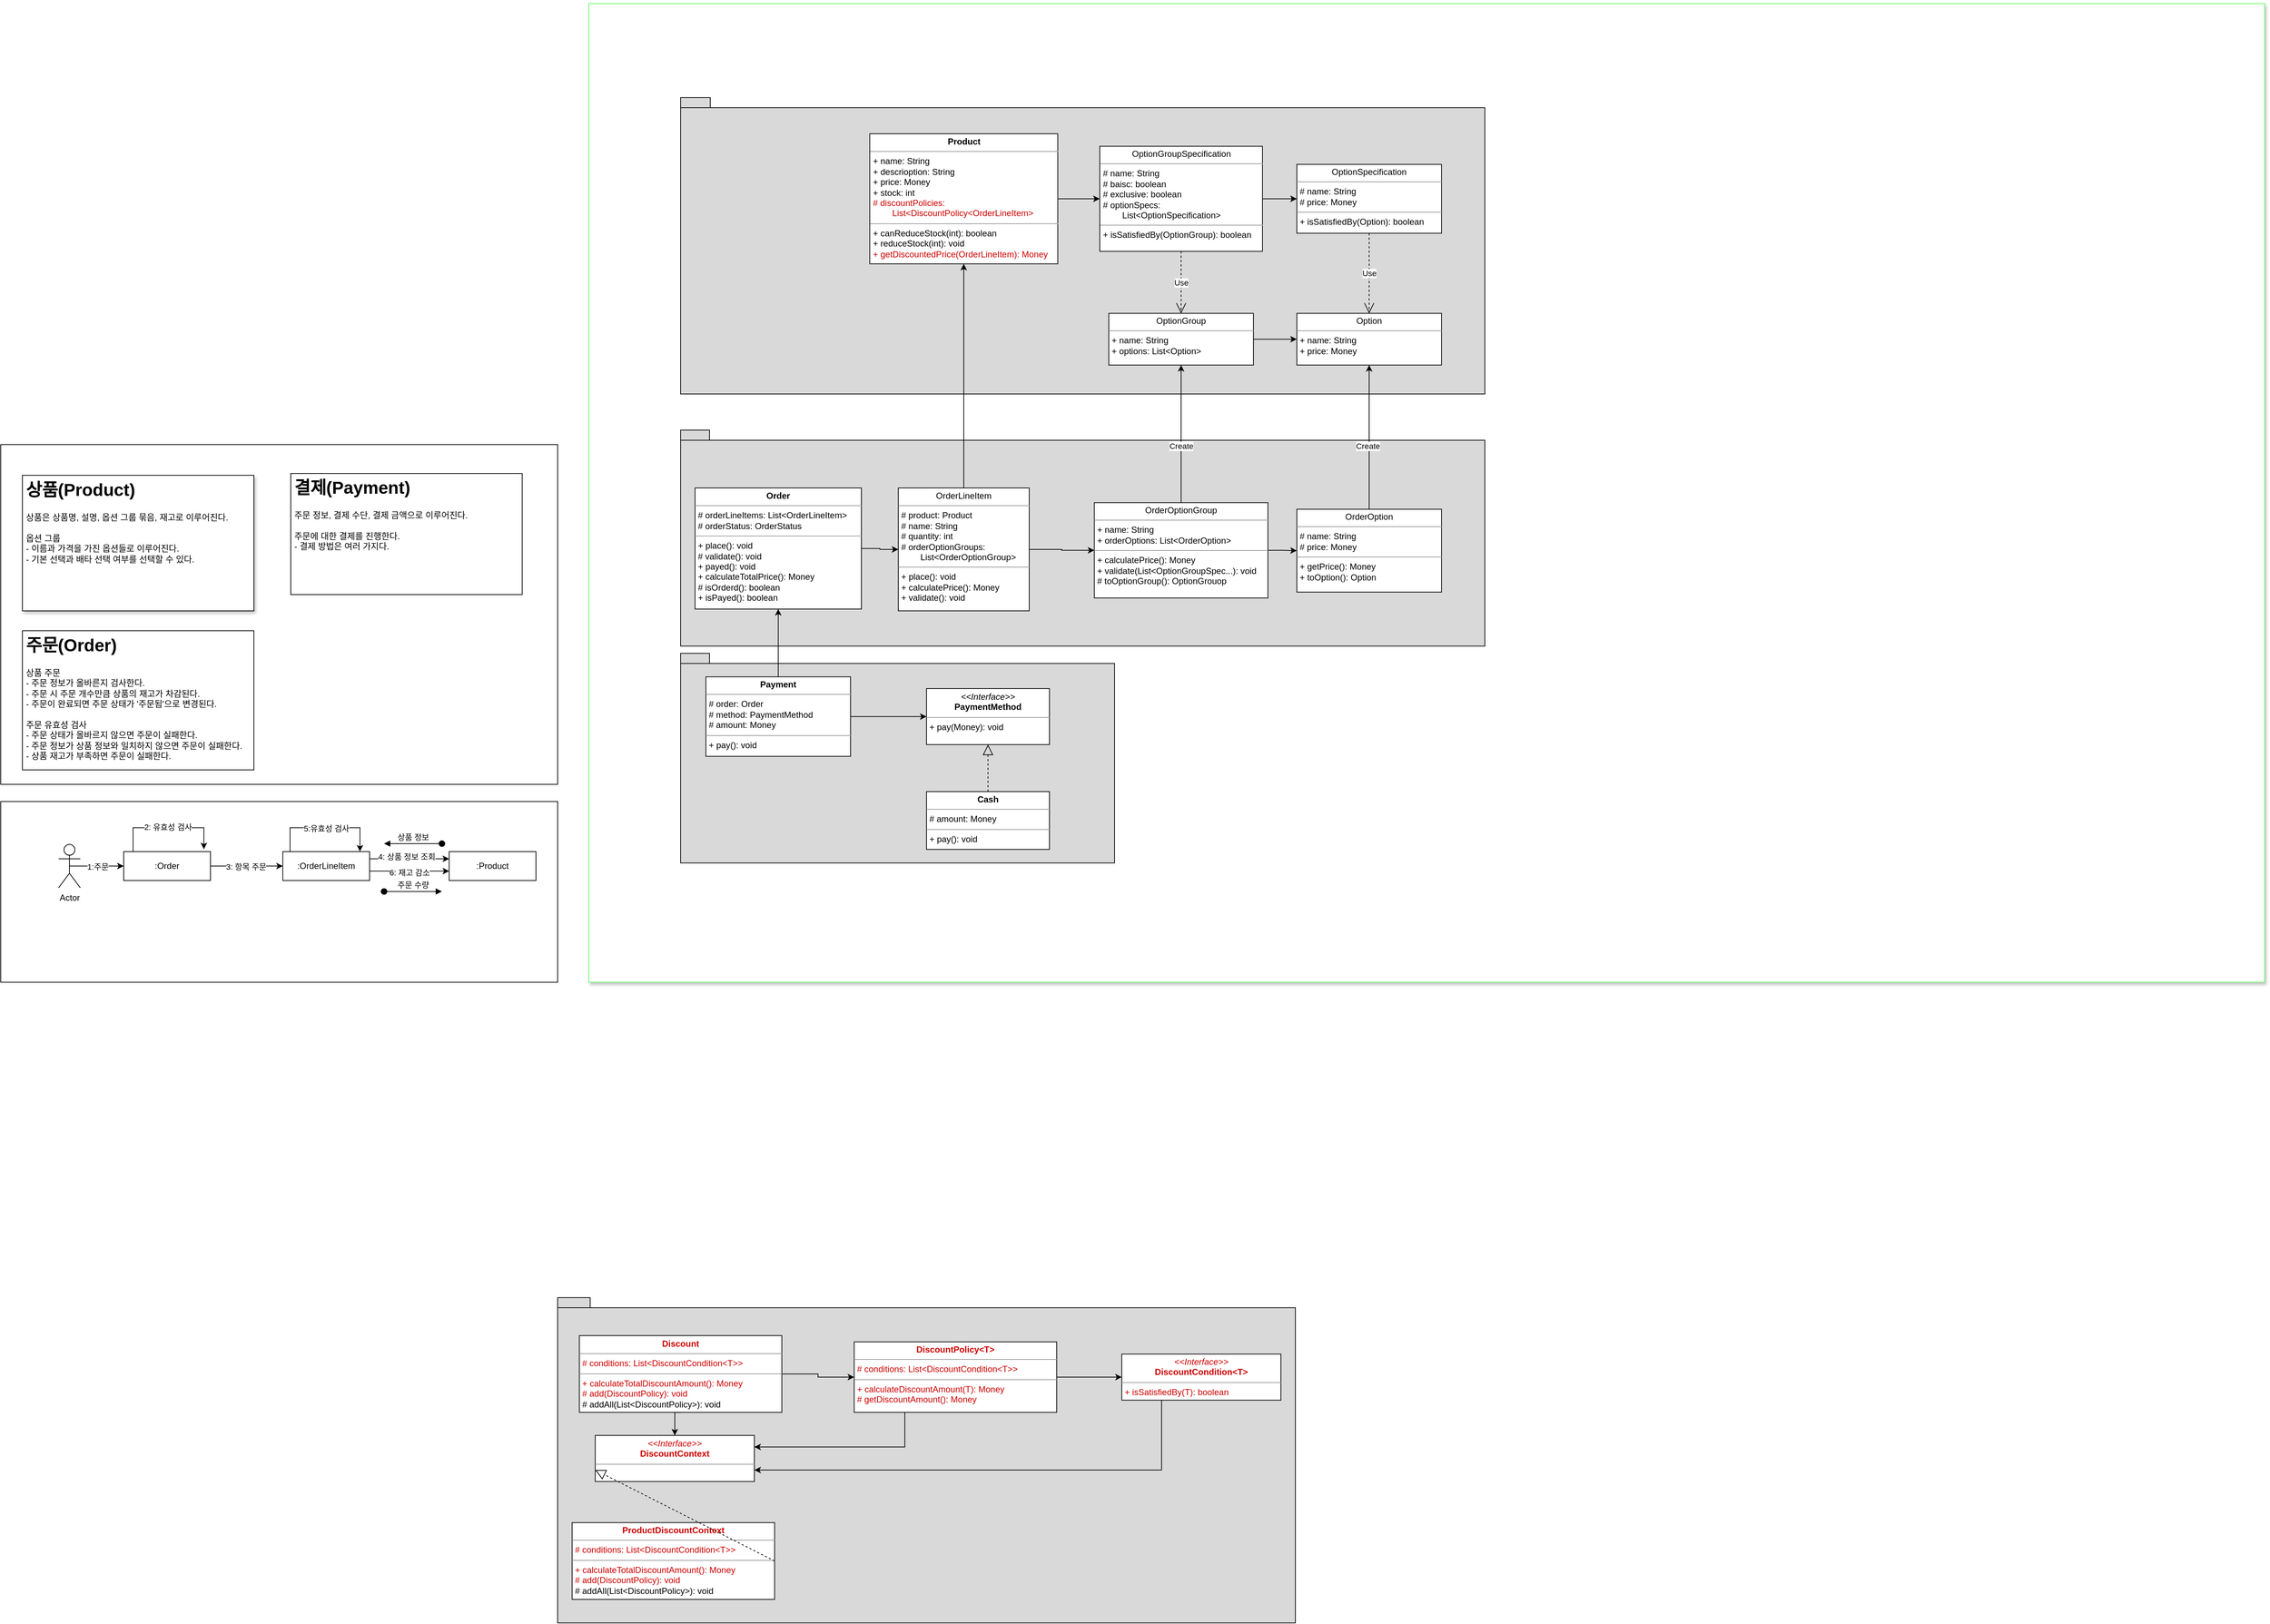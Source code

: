 <mxfile version="22.1.21" type="device">
  <diagram name="페이지-1" id="0NAuxaNLoAuZgDav1SPl">
    <mxGraphModel dx="1077" dy="2318" grid="1" gridSize="10" guides="1" tooltips="1" connect="1" arrows="1" fold="1" page="1" pageScale="1" pageWidth="827" pageHeight="1169" math="0" shadow="0">
      <root>
        <mxCell id="0" />
        <mxCell id="1" parent="0" />
        <mxCell id="GSdNc3NH_IZ9b_cdnVpj-40" value="" style="rounded=0;whiteSpace=wrap;html=1;strokeColor=default;" vertex="1" parent="1">
          <mxGeometry width="770" height="470" as="geometry" />
        </mxCell>
        <mxCell id="_WgmGBYQjVT3pX2aO_Yh-1" value="" style="rounded=0;whiteSpace=wrap;html=1;fillColor=#FFFFFF;strokeColor=default;" parent="1" vertex="1">
          <mxGeometry y="493.75" width="770" height="250" as="geometry" />
        </mxCell>
        <mxCell id="_WgmGBYQjVT3pX2aO_Yh-3" value="&lt;h1&gt;상품(Product)&lt;/h1&gt;&lt;div&gt;상품은 상품명, 설명, 옵션 그룹 묶음, 재고로 이루어진다.&lt;/div&gt;&lt;div&gt;&lt;br&gt;&lt;/div&gt;&lt;div&gt;옵션 그룹&lt;/div&gt;&lt;div&gt;- 이름과 가격을 가진 옵션들로 이루어진다.&lt;/div&gt;&lt;div&gt;- 기본 선택과 배타 선택 여부를 선택할 수 있다.&lt;/div&gt;" style="text;html=1;strokeColor=default;fillColor=#FFFFFF;spacing=5;spacingTop=-20;whiteSpace=wrap;overflow=hidden;rounded=0;shadow=1;" parent="1" vertex="1">
          <mxGeometry x="30" y="42.5" width="320" height="187.5" as="geometry" />
        </mxCell>
        <mxCell id="_WgmGBYQjVT3pX2aO_Yh-4" value="&lt;h1&gt;주문(Order)&lt;/h1&gt;&lt;div&gt;&lt;span style=&quot;background-color: initial;&quot;&gt;상품 주문&lt;/span&gt;&lt;br&gt;&lt;/div&gt;&lt;div&gt;&lt;span style=&quot;background-color: initial;&quot;&gt;- 주문 정보가 올바른지 검사한다.&lt;/span&gt;&lt;/div&gt;&lt;div&gt;- 주문 시 주문 개수만큼 상품의 재고가 차감된다.&lt;/div&gt;&lt;div&gt;- 주문이 완료되면 주문 상태가 &#39;주문됨&#39;으로 변경된다.&lt;/div&gt;&lt;div&gt;&lt;br&gt;&lt;/div&gt;&lt;div&gt;주문 유효성 검사&lt;/div&gt;&lt;div&gt;- 주문 상태가 올바르지 않으면 주문이 실패한다.&lt;/div&gt;&lt;div&gt;- 주문 정보가 상품 정보와 일치하지 않으면 주문이 실패한다.&lt;/div&gt;&lt;div&gt;- 상품 재고가 부족하면 주문이 실패한다.&lt;/div&gt;&lt;div&gt;&lt;br&gt;&lt;/div&gt;" style="text;html=1;strokeColor=default;fillColor=#FFFFFF;spacing=5;spacingTop=-20;whiteSpace=wrap;overflow=hidden;rounded=0;" parent="1" vertex="1">
          <mxGeometry x="30" y="257.5" width="320" height="192.5" as="geometry" />
        </mxCell>
        <mxCell id="GSdNc3NH_IZ9b_cdnVpj-127" style="edgeStyle=orthogonalEdgeStyle;rounded=0;orthogonalLoop=1;jettySize=auto;html=1;exitX=1;exitY=0.5;exitDx=0;exitDy=0;entryX=0;entryY=0.5;entryDx=0;entryDy=0;" edge="1" parent="1" source="_WgmGBYQjVT3pX2aO_Yh-10" target="GSdNc3NH_IZ9b_cdnVpj-125">
          <mxGeometry relative="1" as="geometry" />
        </mxCell>
        <mxCell id="GSdNc3NH_IZ9b_cdnVpj-128" value="3: 항목 주문" style="edgeLabel;html=1;align=center;verticalAlign=middle;resizable=0;points=[];" vertex="1" connectable="0" parent="GSdNc3NH_IZ9b_cdnVpj-127">
          <mxGeometry x="-0.017" y="-1" relative="1" as="geometry">
            <mxPoint as="offset" />
          </mxGeometry>
        </mxCell>
        <mxCell id="_WgmGBYQjVT3pX2aO_Yh-10" value=":Order" style="whiteSpace=wrap;html=1;strokeColor=default;" parent="1" vertex="1">
          <mxGeometry x="170" y="563.04" width="120" height="40" as="geometry" />
        </mxCell>
        <mxCell id="_WgmGBYQjVT3pX2aO_Yh-16" value=":Product" style="whiteSpace=wrap;html=1;strokeColor=default;" parent="1" vertex="1">
          <mxGeometry x="620" y="563.04" width="120" height="40" as="geometry" />
        </mxCell>
        <mxCell id="GSdNc3NH_IZ9b_cdnVpj-2" value="&lt;h1&gt;결제(Payment)&lt;/h1&gt;&lt;div&gt;주문 정보, 결제 수단, 결제 금액으로 이루어진다.&lt;/div&gt;&lt;div&gt;&lt;br&gt;&lt;/div&gt;&lt;div&gt;주문에 대한 결제를 진행한다.&lt;/div&gt;&lt;div&gt;- 결제 방법은 여러 가지다.&lt;/div&gt;&lt;div&gt;&lt;br&gt;&lt;/div&gt;" style="text;html=1;strokeColor=default;fillColor=#FFFFFF;spacing=5;spacingTop=-20;whiteSpace=wrap;overflow=hidden;rounded=0;" vertex="1" parent="1">
          <mxGeometry x="401" y="40" width="320" height="167.5" as="geometry" />
        </mxCell>
        <mxCell id="GSdNc3NH_IZ9b_cdnVpj-6" value="" style="rounded=0;whiteSpace=wrap;html=1;fillColor=#FFFFFF;shadow=1;strokeColor=#66FF66;movable=0;resizable=0;rotatable=0;deletable=0;editable=0;locked=1;connectable=0;" vertex="1" parent="1">
          <mxGeometry x="813" y="-610" width="2317" height="1353.75" as="geometry" />
        </mxCell>
        <mxCell id="GSdNc3NH_IZ9b_cdnVpj-7" value="" style="shape=folder;fontStyle=1;spacingTop=10;tabWidth=40;tabHeight=14;tabPosition=left;html=1;whiteSpace=wrap;fillColor=#D9D9D9;strokeColor=default;" vertex="1" parent="1">
          <mxGeometry x="940" y="-480" width="1112" height="410" as="geometry" />
        </mxCell>
        <mxCell id="GSdNc3NH_IZ9b_cdnVpj-8" value="" style="shape=folder;fontStyle=1;spacingTop=10;tabWidth=40;tabHeight=14;tabPosition=left;html=1;whiteSpace=wrap;fillColor=#D9D9D9;strokeColor=default;" vertex="1" parent="1">
          <mxGeometry x="940" y="-20" width="1112" height="298.75" as="geometry" />
        </mxCell>
        <mxCell id="GSdNc3NH_IZ9b_cdnVpj-93" style="edgeStyle=orthogonalEdgeStyle;rounded=0;orthogonalLoop=1;jettySize=auto;html=1;exitX=1;exitY=0.5;exitDx=0;exitDy=0;entryX=0;entryY=0.5;entryDx=0;entryDy=0;" edge="1" parent="1" source="GSdNc3NH_IZ9b_cdnVpj-9" target="GSdNc3NH_IZ9b_cdnVpj-111">
          <mxGeometry relative="1" as="geometry">
            <mxPoint x="1532" y="-340" as="targetPoint" />
          </mxGeometry>
        </mxCell>
        <mxCell id="GSdNc3NH_IZ9b_cdnVpj-9" value="&lt;p style=&quot;margin:0px;margin-top:4px;text-align:center;&quot;&gt;&lt;b&gt;Product&lt;/b&gt;&lt;/p&gt;&lt;hr size=&quot;1&quot;&gt;&lt;p style=&quot;margin:0px;margin-left:4px;&quot;&gt;+ name: String&lt;/p&gt;&lt;p style=&quot;margin:0px;margin-left:4px;&quot;&gt;+ descrioption: String&lt;/p&gt;&lt;p style=&quot;margin:0px;margin-left:4px;&quot;&gt;+ price: Money&lt;/p&gt;&lt;p style=&quot;margin:0px;margin-left:4px;&quot;&gt;+ stock: int&amp;nbsp;&lt;/p&gt;&lt;p style=&quot;margin:0px;margin-left:4px;&quot;&gt;&lt;font color=&quot;#cc0000&quot;&gt;# discountPolicies: &lt;span style=&quot;white-space: pre;&quot;&gt;&#x9;&lt;/span&gt;List&amp;lt;DiscountPolicy&amp;lt;OrderLineItem&amp;gt;&lt;/font&gt;&lt;/p&gt;&lt;hr size=&quot;1&quot;&gt;&lt;p style=&quot;margin:0px;margin-left:4px;&quot;&gt;+ canReduceStock(int): boolean&lt;/p&gt;&lt;p style=&quot;margin:0px;margin-left:4px;&quot;&gt;+ reduceStock(int): void&lt;br&gt;&lt;/p&gt;&lt;p style=&quot;margin:0px;margin-left:4px;&quot;&gt;&lt;font color=&quot;#cc0000&quot;&gt;+ getDiscountedPrice(OrderLineItem): Money&lt;/font&gt;&lt;/p&gt;" style="verticalAlign=top;align=left;overflow=fill;fontSize=12;fontFamily=Helvetica;html=1;whiteSpace=wrap;strokeColor=default;" vertex="1" parent="1">
          <mxGeometry x="1201.5" y="-430" width="260" height="180" as="geometry" />
        </mxCell>
        <mxCell id="GSdNc3NH_IZ9b_cdnVpj-14" value="" style="shape=folder;fontStyle=1;spacingTop=10;tabWidth=40;tabHeight=14;tabPosition=left;html=1;whiteSpace=wrap;fillColor=#D9D9D9;strokeColor=default;" vertex="1" parent="1">
          <mxGeometry x="940" y="288.75" width="600" height="290" as="geometry" />
        </mxCell>
        <mxCell id="GSdNc3NH_IZ9b_cdnVpj-10" value="&lt;p style=&quot;margin:0px;margin-top:4px;text-align:center;&quot;&gt;&lt;b&gt;Order&lt;/b&gt;&lt;/p&gt;&lt;hr size=&quot;1&quot;&gt;&lt;p style=&quot;margin:0px;margin-left:4px;&quot;&gt;# orderLineItems: List&amp;lt;OrderLineItem&amp;gt;&lt;/p&gt;&lt;p style=&quot;margin:0px;margin-left:4px;&quot;&gt;# orderStatus: OrderStatus&lt;/p&gt;&lt;hr size=&quot;1&quot;&gt;&lt;p style=&quot;margin:0px;margin-left:4px;&quot;&gt;+ place(): void&lt;br&gt;&lt;/p&gt;&lt;p style=&quot;margin:0px;margin-left:4px;&quot;&gt;# validate(): void&lt;br&gt;&lt;/p&gt;&lt;p style=&quot;margin:0px;margin-left:4px;&quot;&gt;+ payed(): void&lt;/p&gt;&lt;p style=&quot;margin:0px;margin-left:4px;&quot;&gt;+ calculateTotalPrice(): Money&lt;/p&gt;&lt;p style=&quot;margin:0px;margin-left:4px;&quot;&gt;# isOrderd(): boolean&lt;/p&gt;&lt;p style=&quot;margin:0px;margin-left:4px;&quot;&gt;+ isPayed(): boolean&lt;/p&gt;&lt;p style=&quot;margin:0px;margin-left:4px;&quot;&gt;&lt;br&gt;&lt;/p&gt;" style="verticalAlign=top;align=left;overflow=fill;fontSize=12;fontFamily=Helvetica;html=1;whiteSpace=wrap;strokeColor=default;" vertex="1" parent="1">
          <mxGeometry x="960" y="60" width="230" height="167.49" as="geometry" />
        </mxCell>
        <mxCell id="GSdNc3NH_IZ9b_cdnVpj-89" style="edgeStyle=orthogonalEdgeStyle;rounded=0;orthogonalLoop=1;jettySize=auto;html=1;exitX=1;exitY=0.5;exitDx=0;exitDy=0;entryX=0;entryY=0.5;entryDx=0;entryDy=0;" edge="1" parent="1" source="GSdNc3NH_IZ9b_cdnVpj-12" target="GSdNc3NH_IZ9b_cdnVpj-88">
          <mxGeometry relative="1" as="geometry" />
        </mxCell>
        <mxCell id="GSdNc3NH_IZ9b_cdnVpj-97" style="edgeStyle=orthogonalEdgeStyle;rounded=0;orthogonalLoop=1;jettySize=auto;html=1;exitX=0.5;exitY=0;exitDx=0;exitDy=0;entryX=0.5;entryY=1;entryDx=0;entryDy=0;" edge="1" parent="1" source="GSdNc3NH_IZ9b_cdnVpj-12" target="GSdNc3NH_IZ9b_cdnVpj-9">
          <mxGeometry relative="1" as="geometry">
            <mxPoint x="1331.5" y="-96.89" as="targetPoint" />
          </mxGeometry>
        </mxCell>
        <mxCell id="GSdNc3NH_IZ9b_cdnVpj-12" value="&lt;p style=&quot;margin:0px;margin-top:4px;text-align:center;&quot;&gt;&lt;span&gt;OrderLineItem&lt;/span&gt;&lt;/p&gt;&lt;hr size=&quot;1&quot;&gt;&lt;p style=&quot;margin:0px;margin-left:4px;&quot;&gt;# product: Product&lt;/p&gt;&lt;p style=&quot;margin:0px;margin-left:4px;&quot;&gt;# name: String&lt;/p&gt;&lt;p style=&quot;margin:0px;margin-left:4px;&quot;&gt;# quantity: int&lt;/p&gt;&lt;p style=&quot;margin:0px;margin-left:4px;&quot;&gt;# orderOptionGroups: &lt;span style=&quot;white-space: pre;&quot;&gt;&#x9;&lt;/span&gt;List&amp;lt;OrderOptionGroup&amp;gt;&lt;/p&gt;&lt;hr size=&quot;1&quot;&gt;&lt;p style=&quot;margin:0px;margin-left:4px;&quot;&gt;+ place(): void&lt;/p&gt;&lt;p style=&quot;margin:0px;margin-left:4px;&quot;&gt;+ calculatePrice(): Money&lt;/p&gt;&lt;p style=&quot;margin:0px;margin-left:4px;&quot;&gt;+ validate(): void&lt;/p&gt;" style="verticalAlign=top;align=left;overflow=fill;fontSize=12;fontFamily=Helvetica;html=1;whiteSpace=wrap;fontStyle=0;strokeColor=default;" vertex="1" parent="1">
          <mxGeometry x="1241" y="60" width="181" height="170" as="geometry" />
        </mxCell>
        <mxCell id="GSdNc3NH_IZ9b_cdnVpj-13" style="edgeStyle=orthogonalEdgeStyle;rounded=0;orthogonalLoop=1;jettySize=auto;html=1;exitX=1;exitY=0.5;exitDx=0;exitDy=0;entryX=0;entryY=0.5;entryDx=0;entryDy=0;strokeColor=default;" edge="1" source="GSdNc3NH_IZ9b_cdnVpj-10" target="GSdNc3NH_IZ9b_cdnVpj-12" parent="1">
          <mxGeometry relative="1" as="geometry" />
        </mxCell>
        <mxCell id="GSdNc3NH_IZ9b_cdnVpj-23" style="edgeStyle=orthogonalEdgeStyle;rounded=0;orthogonalLoop=1;jettySize=auto;html=1;exitX=1;exitY=0.5;exitDx=0;exitDy=0;entryX=0;entryY=0.5;entryDx=0;entryDy=0;strokeColor=default;" edge="1" parent="1" source="GSdNc3NH_IZ9b_cdnVpj-15" target="GSdNc3NH_IZ9b_cdnVpj-22">
          <mxGeometry relative="1" as="geometry" />
        </mxCell>
        <mxCell id="GSdNc3NH_IZ9b_cdnVpj-24" style="edgeStyle=orthogonalEdgeStyle;rounded=0;orthogonalLoop=1;jettySize=auto;html=1;exitX=0.5;exitY=0;exitDx=0;exitDy=0;entryX=0.5;entryY=1;entryDx=0;entryDy=0;strokeColor=default;" edge="1" parent="1" source="GSdNc3NH_IZ9b_cdnVpj-15" target="GSdNc3NH_IZ9b_cdnVpj-10">
          <mxGeometry relative="1" as="geometry" />
        </mxCell>
        <mxCell id="GSdNc3NH_IZ9b_cdnVpj-15" value="&lt;p style=&quot;margin:0px;margin-top:4px;text-align:center;&quot;&gt;&lt;span&gt;&lt;b&gt;Payment&lt;/b&gt;&lt;/span&gt;&lt;/p&gt;&lt;hr size=&quot;1&quot;&gt;&lt;p style=&quot;margin:0px;margin-left:4px;&quot;&gt;# order: Order&lt;/p&gt;&lt;p style=&quot;margin:0px;margin-left:4px;&quot;&gt;# method: PaymentMethod&lt;/p&gt;&lt;p style=&quot;margin:0px;margin-left:4px;&quot;&gt;# amount: Money&lt;/p&gt;&lt;hr size=&quot;1&quot;&gt;&lt;p style=&quot;margin:0px;margin-left:4px;&quot;&gt;+ pay(): void&lt;br&gt;&lt;/p&gt;" style="verticalAlign=top;align=left;overflow=fill;fontSize=12;fontFamily=Helvetica;html=1;whiteSpace=wrap;fontStyle=0;strokeColor=default;" vertex="1" parent="1">
          <mxGeometry x="975" y="321.25" width="200" height="110" as="geometry" />
        </mxCell>
        <mxCell id="GSdNc3NH_IZ9b_cdnVpj-22" value="&lt;p style=&quot;margin:0px;margin-top:4px;text-align:center;&quot;&gt;&lt;i style=&quot;&quot;&gt;&amp;lt;&amp;lt;Interface&amp;gt;&amp;gt;&lt;/i&gt;&lt;br&gt;&lt;b style=&quot;&quot;&gt;PaymentMethod&lt;/b&gt;&lt;/p&gt;&lt;hr size=&quot;1&quot;&gt;&lt;p style=&quot;margin:0px;margin-left:4px;&quot;&gt;+ pay(Money): void&lt;br&gt;&lt;/p&gt;" style="verticalAlign=top;align=left;overflow=fill;fontSize=12;fontFamily=Helvetica;html=1;whiteSpace=wrap;strokeColor=default;" vertex="1" parent="1">
          <mxGeometry x="1280" y="337.5" width="170" height="77.5" as="geometry" />
        </mxCell>
        <mxCell id="GSdNc3NH_IZ9b_cdnVpj-29" value="&lt;p style=&quot;margin:0px;margin-top:4px;text-align:center;&quot;&gt;&lt;span&gt;&lt;b&gt;Cash&lt;/b&gt;&lt;/span&gt;&lt;/p&gt;&lt;hr size=&quot;1&quot;&gt;&lt;p style=&quot;margin:0px;margin-left:4px;&quot;&gt;&lt;span style=&quot;background-color: initial;&quot;&gt;# amount: Money&lt;/span&gt;&lt;br&gt;&lt;/p&gt;&lt;hr size=&quot;1&quot;&gt;&lt;p style=&quot;margin:0px;margin-left:4px;&quot;&gt;+ pay(): void&lt;br&gt;&lt;/p&gt;" style="verticalAlign=top;align=left;overflow=fill;fontSize=12;fontFamily=Helvetica;html=1;whiteSpace=wrap;fontStyle=0;strokeColor=default;" vertex="1" parent="1">
          <mxGeometry x="1280" y="480" width="170" height="80" as="geometry" />
        </mxCell>
        <mxCell id="GSdNc3NH_IZ9b_cdnVpj-30" value="" style="endArrow=block;dashed=1;endFill=0;endSize=12;html=1;rounded=0;entryX=0.5;entryY=1;entryDx=0;entryDy=0;exitX=0.5;exitY=0;exitDx=0;exitDy=0;strokeColor=default;" edge="1" parent="1" source="GSdNc3NH_IZ9b_cdnVpj-29" target="GSdNc3NH_IZ9b_cdnVpj-22">
          <mxGeometry width="160" relative="1" as="geometry">
            <mxPoint x="1198" y="553.04" as="sourcePoint" />
            <mxPoint x="1358" y="553.04" as="targetPoint" />
          </mxGeometry>
        </mxCell>
        <mxCell id="GSdNc3NH_IZ9b_cdnVpj-39" value="주문 수량" style="html=1;verticalAlign=bottom;startArrow=oval;startFill=1;endArrow=block;startSize=8;curved=0;rounded=0;strokeColor=default;" edge="1" parent="1">
          <mxGeometry width="60" relative="1" as="geometry">
            <mxPoint x="530" y="618.22" as="sourcePoint" />
            <mxPoint x="610" y="618.22" as="targetPoint" />
          </mxGeometry>
        </mxCell>
        <mxCell id="GSdNc3NH_IZ9b_cdnVpj-43" value="" style="shape=folder;fontStyle=1;spacingTop=10;tabWidth=40;tabHeight=14;tabPosition=left;html=1;whiteSpace=wrap;fillColor=#D9D9D9;strokeColor=default;" vertex="1" parent="1">
          <mxGeometry x="770" y="1180" width="1020" height="450" as="geometry" />
        </mxCell>
        <mxCell id="GSdNc3NH_IZ9b_cdnVpj-47" style="edgeStyle=orthogonalEdgeStyle;rounded=0;orthogonalLoop=1;jettySize=auto;html=1;exitX=1;exitY=0.5;exitDx=0;exitDy=0;" edge="1" parent="1" source="GSdNc3NH_IZ9b_cdnVpj-45" target="GSdNc3NH_IZ9b_cdnVpj-46">
          <mxGeometry relative="1" as="geometry" />
        </mxCell>
        <mxCell id="GSdNc3NH_IZ9b_cdnVpj-78" style="edgeStyle=orthogonalEdgeStyle;rounded=0;orthogonalLoop=1;jettySize=auto;html=1;exitX=0.25;exitY=1;exitDx=0;exitDy=0;entryX=1;entryY=0.25;entryDx=0;entryDy=0;" edge="1" parent="1" source="GSdNc3NH_IZ9b_cdnVpj-45" target="GSdNc3NH_IZ9b_cdnVpj-70">
          <mxGeometry relative="1" as="geometry" />
        </mxCell>
        <mxCell id="GSdNc3NH_IZ9b_cdnVpj-45" value="&lt;p style=&quot;margin:0px;margin-top:4px;text-align:center;&quot;&gt;&lt;b&gt;&lt;font color=&quot;#cc0000&quot;&gt;DiscountPolicy&amp;lt;T&amp;gt;&lt;/font&gt;&lt;/b&gt;&lt;/p&gt;&lt;hr size=&quot;1&quot;&gt;&lt;p style=&quot;margin:0px;margin-left:4px;&quot;&gt;&lt;font color=&quot;#cc0000&quot;&gt;&lt;span style=&quot;background-color: initial;&quot;&gt;# conditions:&amp;nbsp;&lt;/span&gt;&lt;span style=&quot;background-color: initial;&quot;&gt;List&amp;lt;DiscountCondition&amp;lt;T&amp;gt;&amp;gt;&lt;/span&gt;&lt;/font&gt;&lt;/p&gt;&lt;hr size=&quot;1&quot;&gt;&lt;p style=&quot;margin:0px;margin-left:4px;&quot;&gt;&lt;font color=&quot;#cc0000&quot;&gt;+&amp;nbsp;calculateDiscountAmount&lt;span style=&quot;background-color: initial;&quot;&gt;(T): Money&lt;/span&gt;&lt;/font&gt;&lt;/p&gt;&lt;p style=&quot;margin:0px;margin-left:4px;&quot;&gt;&lt;span style=&quot;background-color: initial;&quot;&gt;&lt;font color=&quot;#cc0000&quot;&gt;# getDiscountAmount(): Money&lt;/font&gt;&lt;/span&gt;&lt;/p&gt;" style="verticalAlign=top;align=left;overflow=fill;fontSize=12;fontFamily=Helvetica;html=1;whiteSpace=wrap;fontStyle=0;strokeColor=default;" vertex="1" parent="1">
          <mxGeometry x="1180" y="1241.24" width="280" height="97.5" as="geometry" />
        </mxCell>
        <mxCell id="GSdNc3NH_IZ9b_cdnVpj-79" style="edgeStyle=orthogonalEdgeStyle;rounded=0;orthogonalLoop=1;jettySize=auto;html=1;exitX=0.25;exitY=1;exitDx=0;exitDy=0;entryX=1;entryY=0.75;entryDx=0;entryDy=0;" edge="1" parent="1" source="GSdNc3NH_IZ9b_cdnVpj-46" target="GSdNc3NH_IZ9b_cdnVpj-70">
          <mxGeometry relative="1" as="geometry" />
        </mxCell>
        <mxCell id="GSdNc3NH_IZ9b_cdnVpj-46" value="&lt;p style=&quot;margin:0px;margin-top:4px;text-align:center;&quot;&gt;&lt;font color=&quot;#cc0000&quot;&gt;&lt;i style=&quot;&quot;&gt;&amp;lt;&amp;lt;Interface&amp;gt;&amp;gt;&lt;/i&gt;&lt;br&gt;&lt;b style=&quot;&quot;&gt;DiscountCondition&amp;lt;T&amp;gt;&lt;/b&gt;&lt;/font&gt;&lt;/p&gt;&lt;hr size=&quot;1&quot;&gt;&lt;p style=&quot;margin:0px;margin-left:4px;&quot;&gt;&lt;font color=&quot;#cc0000&quot;&gt;+ isSatisfiedBy(T): boolean&lt;/font&gt;&lt;br&gt;&lt;/p&gt;" style="verticalAlign=top;align=left;overflow=fill;fontSize=12;fontFamily=Helvetica;html=1;whiteSpace=wrap;strokeColor=default;" vertex="1" parent="1">
          <mxGeometry x="1550" y="1258.11" width="220" height="63.75" as="geometry" />
        </mxCell>
        <mxCell id="GSdNc3NH_IZ9b_cdnVpj-66" style="edgeStyle=orthogonalEdgeStyle;rounded=0;orthogonalLoop=1;jettySize=auto;html=1;exitX=1;exitY=0.5;exitDx=0;exitDy=0;entryX=0;entryY=0.5;entryDx=0;entryDy=0;" edge="1" parent="1" source="GSdNc3NH_IZ9b_cdnVpj-60" target="GSdNc3NH_IZ9b_cdnVpj-45">
          <mxGeometry relative="1" as="geometry" />
        </mxCell>
        <mxCell id="GSdNc3NH_IZ9b_cdnVpj-80" style="edgeStyle=orthogonalEdgeStyle;rounded=0;orthogonalLoop=1;jettySize=auto;html=1;exitX=0.5;exitY=1;exitDx=0;exitDy=0;entryX=0.5;entryY=0;entryDx=0;entryDy=0;" edge="1" parent="1" source="GSdNc3NH_IZ9b_cdnVpj-60" target="GSdNc3NH_IZ9b_cdnVpj-70">
          <mxGeometry relative="1" as="geometry" />
        </mxCell>
        <mxCell id="GSdNc3NH_IZ9b_cdnVpj-60" value="&lt;p style=&quot;margin:0px;margin-top:4px;text-align:center;&quot;&gt;&lt;b&gt;&lt;font color=&quot;#cc0000&quot;&gt;Discount&lt;/font&gt;&lt;/b&gt;&lt;/p&gt;&lt;hr size=&quot;1&quot;&gt;&lt;p style=&quot;margin:0px;margin-left:4px;&quot;&gt;&lt;font color=&quot;#cc0000&quot;&gt;&lt;span style=&quot;background-color: initial;&quot;&gt;# conditions:&amp;nbsp;&lt;/span&gt;&lt;span style=&quot;background-color: initial;&quot;&gt;List&amp;lt;DiscountCondition&amp;lt;T&amp;gt;&amp;gt;&lt;/span&gt;&lt;/font&gt;&lt;/p&gt;&lt;hr size=&quot;1&quot;&gt;&lt;p style=&quot;margin:0px;margin-left:4px;&quot;&gt;&lt;font color=&quot;#cc0000&quot;&gt;+&amp;nbsp;calculateTotalDiscountAmount&lt;span style=&quot;background-color: initial;&quot;&gt;(): Money&lt;/span&gt;&lt;/font&gt;&lt;/p&gt;&lt;p style=&quot;margin:0px;margin-left:4px;&quot;&gt;&lt;span style=&quot;background-color: initial;&quot;&gt;&lt;font color=&quot;#cc0000&quot;&gt;# add(DiscountPolicy): void&lt;/font&gt;&lt;/span&gt;&lt;/p&gt;&lt;p style=&quot;margin:0px;margin-left:4px;&quot;&gt;# addAll(List&amp;lt;DiscountPolicy&amp;gt;): void&lt;span style=&quot;background-color: initial;&quot;&gt;&lt;font color=&quot;#cc0000&quot;&gt;&lt;br&gt;&lt;/font&gt;&lt;/span&gt;&lt;/p&gt;" style="verticalAlign=top;align=left;overflow=fill;fontSize=12;fontFamily=Helvetica;html=1;whiteSpace=wrap;fontStyle=0;strokeColor=default;" vertex="1" parent="1">
          <mxGeometry x="800" y="1232.5" width="280" height="106.24" as="geometry" />
        </mxCell>
        <mxCell id="GSdNc3NH_IZ9b_cdnVpj-70" value="&lt;p style=&quot;margin:0px;margin-top:4px;text-align:center;&quot;&gt;&lt;font color=&quot;#cc0000&quot;&gt;&lt;i style=&quot;&quot;&gt;&amp;lt;&amp;lt;Interface&amp;gt;&amp;gt;&lt;/i&gt;&lt;br&gt;&lt;b style=&quot;&quot;&gt;DiscountContext&lt;/b&gt;&lt;/font&gt;&lt;/p&gt;&lt;hr size=&quot;1&quot;&gt;&lt;p style=&quot;margin:0px;margin-left:4px;&quot;&gt;&lt;br&gt;&lt;/p&gt;" style="verticalAlign=top;align=left;overflow=fill;fontSize=12;fontFamily=Helvetica;html=1;whiteSpace=wrap;strokeColor=default;" vertex="1" parent="1">
          <mxGeometry x="822" y="1370.64" width="220" height="63.75" as="geometry" />
        </mxCell>
        <mxCell id="GSdNc3NH_IZ9b_cdnVpj-71" value="&lt;p style=&quot;margin:0px;margin-top:4px;text-align:center;&quot;&gt;&lt;b&gt;&lt;font color=&quot;#cc0000&quot;&gt;ProductDiscountContext&lt;/font&gt;&lt;/b&gt;&lt;/p&gt;&lt;hr size=&quot;1&quot;&gt;&lt;p style=&quot;margin:0px;margin-left:4px;&quot;&gt;&lt;font color=&quot;#cc0000&quot;&gt;&lt;span style=&quot;background-color: initial;&quot;&gt;# conditions:&amp;nbsp;&lt;/span&gt;&lt;span style=&quot;background-color: initial;&quot;&gt;List&amp;lt;DiscountCondition&amp;lt;T&amp;gt;&amp;gt;&lt;/span&gt;&lt;/font&gt;&lt;/p&gt;&lt;hr size=&quot;1&quot;&gt;&lt;p style=&quot;margin:0px;margin-left:4px;&quot;&gt;&lt;font color=&quot;#cc0000&quot;&gt;+&amp;nbsp;calculateTotalDiscountAmount&lt;span style=&quot;background-color: initial;&quot;&gt;(): Money&lt;/span&gt;&lt;/font&gt;&lt;/p&gt;&lt;p style=&quot;margin:0px;margin-left:4px;&quot;&gt;&lt;span style=&quot;background-color: initial;&quot;&gt;&lt;font color=&quot;#cc0000&quot;&gt;# add(DiscountPolicy): void&lt;/font&gt;&lt;/span&gt;&lt;/p&gt;&lt;p style=&quot;margin:0px;margin-left:4px;&quot;&gt;# addAll(List&amp;lt;DiscountPolicy&amp;gt;): void&lt;span style=&quot;background-color: initial;&quot;&gt;&lt;font color=&quot;#cc0000&quot;&gt;&lt;br&gt;&lt;/font&gt;&lt;/span&gt;&lt;/p&gt;" style="verticalAlign=top;align=left;overflow=fill;fontSize=12;fontFamily=Helvetica;html=1;whiteSpace=wrap;fontStyle=0;strokeColor=default;" vertex="1" parent="1">
          <mxGeometry x="790" y="1491.26" width="280" height="106.24" as="geometry" />
        </mxCell>
        <mxCell id="GSdNc3NH_IZ9b_cdnVpj-72" value="" style="endArrow=block;dashed=1;endFill=0;endSize=12;html=1;rounded=0;entryX=0;entryY=0.75;entryDx=0;entryDy=0;exitX=1;exitY=0.5;exitDx=0;exitDy=0;" edge="1" parent="1" source="GSdNc3NH_IZ9b_cdnVpj-71" target="GSdNc3NH_IZ9b_cdnVpj-70">
          <mxGeometry width="160" relative="1" as="geometry">
            <mxPoint x="442" y="1462.51" as="sourcePoint" />
            <mxPoint x="602" y="1462.51" as="targetPoint" />
          </mxGeometry>
        </mxCell>
        <mxCell id="GSdNc3NH_IZ9b_cdnVpj-110" style="edgeStyle=orthogonalEdgeStyle;rounded=0;orthogonalLoop=1;jettySize=auto;html=1;exitX=1;exitY=0.5;exitDx=0;exitDy=0;entryX=0;entryY=0.5;entryDx=0;entryDy=0;" edge="1" parent="1" source="GSdNc3NH_IZ9b_cdnVpj-113" target="GSdNc3NH_IZ9b_cdnVpj-101">
          <mxGeometry relative="1" as="geometry">
            <mxPoint x="1732" y="-145.78" as="sourcePoint" />
          </mxGeometry>
        </mxCell>
        <mxCell id="GSdNc3NH_IZ9b_cdnVpj-90" style="edgeStyle=orthogonalEdgeStyle;rounded=0;orthogonalLoop=1;jettySize=auto;html=1;exitX=0.5;exitY=0;exitDx=0;exitDy=0;entryX=0.5;entryY=1;entryDx=0;entryDy=0;" edge="1" parent="1" source="GSdNc3NH_IZ9b_cdnVpj-88" target="GSdNc3NH_IZ9b_cdnVpj-113">
          <mxGeometry relative="1" as="geometry">
            <mxPoint x="1632" y="-115" as="targetPoint" />
          </mxGeometry>
        </mxCell>
        <mxCell id="GSdNc3NH_IZ9b_cdnVpj-114" value="Create" style="edgeLabel;html=1;align=center;verticalAlign=middle;resizable=0;points=[];" vertex="1" connectable="0" parent="GSdNc3NH_IZ9b_cdnVpj-90">
          <mxGeometry x="0.211" y="-3" relative="1" as="geometry">
            <mxPoint x="-3" y="36" as="offset" />
          </mxGeometry>
        </mxCell>
        <mxCell id="GSdNc3NH_IZ9b_cdnVpj-100" style="edgeStyle=orthogonalEdgeStyle;rounded=0;orthogonalLoop=1;jettySize=auto;html=1;exitX=1;exitY=0.5;exitDx=0;exitDy=0;entryX=0;entryY=0.5;entryDx=0;entryDy=0;" edge="1" parent="1" source="GSdNc3NH_IZ9b_cdnVpj-88" target="GSdNc3NH_IZ9b_cdnVpj-99">
          <mxGeometry relative="1" as="geometry" />
        </mxCell>
        <mxCell id="GSdNc3NH_IZ9b_cdnVpj-88" value="&lt;p style=&quot;margin:0px;margin-top:4px;text-align:center;&quot;&gt;&lt;span&gt;OrderOptionGroup&lt;/span&gt;&lt;/p&gt;&lt;hr size=&quot;1&quot;&gt;&lt;p style=&quot;border-color: var(--border-color); margin: 0px 0px 0px 4px;&quot;&gt;+ name: String&lt;/p&gt;&lt;p style=&quot;border-color: var(--border-color); margin: 0px 0px 0px 4px;&quot;&gt;+ orderOptions: List&amp;lt;OrderOption&amp;gt;&lt;/p&gt;&lt;hr size=&quot;1&quot;&gt;&lt;p style=&quot;margin:0px;margin-left:4px;&quot;&gt;+ calculatePrice(): Money&lt;/p&gt;&lt;p style=&quot;margin:0px;margin-left:4px;&quot;&gt;+ validate(List&amp;lt;OptionGroupSpec...): void&lt;/p&gt;&lt;p style=&quot;margin:0px;margin-left:4px;&quot;&gt;# toOptionGroup(): OptionGrouop&lt;/p&gt;" style="verticalAlign=top;align=left;overflow=fill;fontSize=12;fontFamily=Helvetica;html=1;whiteSpace=wrap;fontStyle=0;strokeColor=default;" vertex="1" parent="1">
          <mxGeometry x="1512" y="80.33" width="240" height="131.86" as="geometry" />
        </mxCell>
        <mxCell id="GSdNc3NH_IZ9b_cdnVpj-104" style="edgeStyle=orthogonalEdgeStyle;rounded=0;orthogonalLoop=1;jettySize=auto;html=1;exitX=1;exitY=0.5;exitDx=0;exitDy=0;entryX=0;entryY=0.5;entryDx=0;entryDy=0;" edge="1" parent="1" source="GSdNc3NH_IZ9b_cdnVpj-111" target="GSdNc3NH_IZ9b_cdnVpj-102">
          <mxGeometry relative="1" as="geometry">
            <mxPoint x="1732" y="-340" as="sourcePoint" />
          </mxGeometry>
        </mxCell>
        <mxCell id="GSdNc3NH_IZ9b_cdnVpj-94" value="Use" style="endArrow=open;endSize=12;dashed=1;html=1;rounded=0;entryX=0.5;entryY=0;entryDx=0;entryDy=0;exitX=0.5;exitY=1;exitDx=0;exitDy=0;" edge="1" parent="1" source="GSdNc3NH_IZ9b_cdnVpj-111" target="GSdNc3NH_IZ9b_cdnVpj-113">
          <mxGeometry width="160" relative="1" as="geometry">
            <mxPoint x="1632" y="-314.69" as="sourcePoint" />
            <mxPoint x="1632" y="-176.56" as="targetPoint" />
          </mxGeometry>
        </mxCell>
        <mxCell id="GSdNc3NH_IZ9b_cdnVpj-106" style="edgeStyle=orthogonalEdgeStyle;rounded=0;orthogonalLoop=1;jettySize=auto;html=1;exitX=0.5;exitY=0;exitDx=0;exitDy=0;entryX=0.5;entryY=1;entryDx=0;entryDy=0;" edge="1" parent="1" source="GSdNc3NH_IZ9b_cdnVpj-99" target="GSdNc3NH_IZ9b_cdnVpj-101">
          <mxGeometry relative="1" as="geometry" />
        </mxCell>
        <mxCell id="GSdNc3NH_IZ9b_cdnVpj-115" value="Create" style="edgeLabel;html=1;align=center;verticalAlign=middle;resizable=0;points=[];" vertex="1" connectable="0" parent="GSdNc3NH_IZ9b_cdnVpj-106">
          <mxGeometry x="-0.117" y="2" relative="1" as="geometry">
            <mxPoint as="offset" />
          </mxGeometry>
        </mxCell>
        <mxCell id="GSdNc3NH_IZ9b_cdnVpj-99" value="&lt;p style=&quot;margin:0px;margin-top:4px;text-align:center;&quot;&gt;&lt;span&gt;OrderOption&lt;/span&gt;&lt;/p&gt;&lt;hr size=&quot;1&quot;&gt;&lt;p style=&quot;margin:0px;margin-left:4px;&quot;&gt;# name: String&lt;/p&gt;&lt;p style=&quot;margin:0px;margin-left:4px;&quot;&gt;# price: Money&lt;/p&gt;&lt;hr size=&quot;1&quot;&gt;&lt;p style=&quot;margin:0px;margin-left:4px;&quot;&gt;+ getPrice(): Money&lt;/p&gt;&lt;p style=&quot;margin:0px;margin-left:4px;&quot;&gt;+ toOption(): Option&lt;/p&gt;" style="verticalAlign=top;align=left;overflow=fill;fontSize=12;fontFamily=Helvetica;html=1;whiteSpace=wrap;fontStyle=0;strokeColor=default;" vertex="1" parent="1">
          <mxGeometry x="1792" y="89.39" width="200" height="114.68" as="geometry" />
        </mxCell>
        <mxCell id="GSdNc3NH_IZ9b_cdnVpj-101" value="&lt;p style=&quot;margin:0px;margin-top:4px;text-align:center;&quot;&gt;&lt;span&gt;Option&lt;/span&gt;&lt;/p&gt;&lt;hr size=&quot;1&quot;&gt;&lt;p style=&quot;margin:0px;margin-left:4px;&quot;&gt;&lt;/p&gt;&lt;p style=&quot;border-color: var(--border-color); margin: 0px 0px 0px 4px;&quot;&gt;+ name: String&lt;/p&gt;&lt;p style=&quot;border-color: var(--border-color); margin: 0px 0px 0px 4px;&quot;&gt;+ price: Money&lt;/p&gt;" style="verticalAlign=top;align=left;overflow=fill;fontSize=12;fontFamily=Helvetica;html=1;whiteSpace=wrap;fontStyle=0;strokeColor=default;" vertex="1" parent="1">
          <mxGeometry x="1792" y="-181.56" width="200" height="71.56" as="geometry" />
        </mxCell>
        <mxCell id="GSdNc3NH_IZ9b_cdnVpj-102" value="&lt;p style=&quot;margin:0px;margin-top:4px;text-align:center;&quot;&gt;&lt;span&gt;OptionSpecification&lt;/span&gt;&lt;/p&gt;&lt;hr size=&quot;1&quot;&gt;&lt;p style=&quot;margin:0px;margin-left:4px;&quot;&gt;# name: String&lt;/p&gt;&lt;p style=&quot;margin:0px;margin-left:4px;&quot;&gt;# price: Money&lt;/p&gt;&lt;hr size=&quot;1&quot;&gt;&lt;p style=&quot;margin:0px;margin-left:4px;&quot;&gt;+ isSatisfiedBy(Option): boolean&lt;/p&gt;" style="verticalAlign=top;align=left;overflow=fill;fontSize=12;fontFamily=Helvetica;html=1;whiteSpace=wrap;fontStyle=0;strokeColor=default;" vertex="1" parent="1">
          <mxGeometry x="1792" y="-387.66" width="200" height="95.31" as="geometry" />
        </mxCell>
        <mxCell id="GSdNc3NH_IZ9b_cdnVpj-103" value="Use" style="endArrow=open;endSize=12;dashed=1;html=1;rounded=0;entryX=0.5;entryY=0;entryDx=0;entryDy=0;exitX=0.5;exitY=1;exitDx=0;exitDy=0;" edge="1" parent="1" source="GSdNc3NH_IZ9b_cdnVpj-102" target="GSdNc3NH_IZ9b_cdnVpj-101">
          <mxGeometry width="160" relative="1" as="geometry">
            <mxPoint x="1882" y="-119.89" as="sourcePoint" />
            <mxPoint x="1882" y="13.11" as="targetPoint" />
          </mxGeometry>
        </mxCell>
        <mxCell id="GSdNc3NH_IZ9b_cdnVpj-111" value="&lt;p style=&quot;border-color: var(--border-color); margin: 4px 0px 0px; text-align: center;&quot;&gt;OptionGroupSpecification&lt;/p&gt;&lt;hr style=&quot;border-color: var(--border-color);&quot; size=&quot;1&quot;&gt;&lt;p style=&quot;border-color: var(--border-color); margin: 0px 0px 0px 4px;&quot;&gt;# name: String&lt;/p&gt;&lt;p style=&quot;border-color: var(--border-color); margin: 0px 0px 0px 4px;&quot;&gt;# baisc: boolean&lt;/p&gt;&lt;p style=&quot;border-color: var(--border-color); margin: 0px 0px 0px 4px;&quot;&gt;# exclusive: boolean&lt;/p&gt;&lt;p style=&quot;border-color: var(--border-color); margin: 0px 0px 0px 4px;&quot;&gt;# optionSpecs: &lt;span style=&quot;white-space: pre;&quot;&gt;&#x9;&lt;/span&gt;List&amp;lt;OptionSpecification&amp;gt;&lt;/p&gt;&lt;hr style=&quot;border-color: var(--border-color);&quot; size=&quot;1&quot;&gt;&lt;p style=&quot;border-color: var(--border-color); margin: 0px 0px 0px 4px;&quot;&gt;+ isSatisfiedBy(OptionGroup): boolean&lt;br style=&quot;border-color: var(--border-color);&quot;&gt;&lt;/p&gt;" style="verticalAlign=top;align=left;overflow=fill;fontSize=12;fontFamily=Helvetica;html=1;whiteSpace=wrap;fontStyle=0;strokeColor=default;" vertex="1" parent="1">
          <mxGeometry x="1519.5" y="-412.66" width="225" height="145.32" as="geometry" />
        </mxCell>
        <mxCell id="GSdNc3NH_IZ9b_cdnVpj-113" value="&lt;p style=&quot;border-color: var(--border-color); margin: 4px 0px 0px; text-align: center;&quot;&gt;OptionGroup&lt;/p&gt;&lt;hr style=&quot;border-color: var(--border-color);&quot; size=&quot;1&quot;&gt;&lt;p style=&quot;border-color: var(--border-color); margin: 0px 0px 0px 4px;&quot;&gt;+ name: String&lt;/p&gt;&lt;p style=&quot;border-color: var(--border-color); margin: 0px 0px 0px 4px;&quot;&gt;+ options: List&amp;lt;Option&amp;gt;&lt;/p&gt;" style="verticalAlign=top;align=left;overflow=fill;fontSize=12;fontFamily=Helvetica;html=1;whiteSpace=wrap;fontStyle=0;strokeColor=default;" vertex="1" parent="1">
          <mxGeometry x="1532" y="-181.56" width="200" height="71.56" as="geometry" />
        </mxCell>
        <mxCell id="GSdNc3NH_IZ9b_cdnVpj-123" style="edgeStyle=elbowEdgeStyle;rounded=0;orthogonalLoop=1;jettySize=auto;html=1;exitX=0.108;exitY=-0.004;exitDx=0;exitDy=0;entryX=0.924;entryY=-0.083;entryDx=0;entryDy=0;exitPerimeter=0;entryPerimeter=0;elbow=vertical;" edge="1" parent="1" source="_WgmGBYQjVT3pX2aO_Yh-10" target="_WgmGBYQjVT3pX2aO_Yh-10">
          <mxGeometry relative="1" as="geometry">
            <Array as="points">
              <mxPoint x="230" y="530" />
            </Array>
          </mxGeometry>
        </mxCell>
        <mxCell id="GSdNc3NH_IZ9b_cdnVpj-129" value="2: 유효성 검사" style="edgeLabel;html=1;align=center;verticalAlign=middle;resizable=0;points=[];" vertex="1" connectable="0" parent="GSdNc3NH_IZ9b_cdnVpj-123">
          <mxGeometry x="0.006" y="1" relative="1" as="geometry">
            <mxPoint as="offset" />
          </mxGeometry>
        </mxCell>
        <mxCell id="GSdNc3NH_IZ9b_cdnVpj-126" style="edgeStyle=orthogonalEdgeStyle;rounded=0;orthogonalLoop=1;jettySize=auto;html=1;exitX=1;exitY=0.5;exitDx=0;exitDy=0;entryX=0;entryY=0.5;entryDx=0;entryDy=0;" edge="1" parent="1">
          <mxGeometry relative="1" as="geometry">
            <mxPoint x="510" y="590" as="sourcePoint" />
            <mxPoint x="620" y="590" as="targetPoint" />
          </mxGeometry>
        </mxCell>
        <mxCell id="GSdNc3NH_IZ9b_cdnVpj-131" value="6: 재고 감소" style="edgeLabel;html=1;align=center;verticalAlign=middle;resizable=0;points=[];" vertex="1" connectable="0" parent="GSdNc3NH_IZ9b_cdnVpj-126">
          <mxGeometry x="0.002" y="-2" relative="1" as="geometry">
            <mxPoint as="offset" />
          </mxGeometry>
        </mxCell>
        <mxCell id="GSdNc3NH_IZ9b_cdnVpj-141" style="edgeStyle=orthogonalEdgeStyle;rounded=0;orthogonalLoop=1;jettySize=auto;html=1;exitX=1;exitY=0.25;exitDx=0;exitDy=0;entryX=0;entryY=0.25;entryDx=0;entryDy=0;" edge="1" parent="1" source="GSdNc3NH_IZ9b_cdnVpj-125" target="_WgmGBYQjVT3pX2aO_Yh-16">
          <mxGeometry relative="1" as="geometry" />
        </mxCell>
        <mxCell id="GSdNc3NH_IZ9b_cdnVpj-142" value="4: 상품 정보 조회" style="edgeLabel;html=1;align=center;verticalAlign=middle;resizable=0;points=[];" vertex="1" connectable="0" parent="GSdNc3NH_IZ9b_cdnVpj-141">
          <mxGeometry x="-0.075" y="3" relative="1" as="geometry">
            <mxPoint as="offset" />
          </mxGeometry>
        </mxCell>
        <mxCell id="GSdNc3NH_IZ9b_cdnVpj-125" value=":OrderLineItem" style="whiteSpace=wrap;html=1;strokeColor=default;" vertex="1" parent="1">
          <mxGeometry x="390" y="563.04" width="120" height="40" as="geometry" />
        </mxCell>
        <mxCell id="GSdNc3NH_IZ9b_cdnVpj-137" style="edgeStyle=orthogonalEdgeStyle;rounded=0;orthogonalLoop=1;jettySize=auto;html=1;exitX=0.5;exitY=0.5;exitDx=0;exitDy=0;exitPerimeter=0;" edge="1" parent="1" source="GSdNc3NH_IZ9b_cdnVpj-135" target="_WgmGBYQjVT3pX2aO_Yh-10">
          <mxGeometry relative="1" as="geometry" />
        </mxCell>
        <mxCell id="GSdNc3NH_IZ9b_cdnVpj-138" value="1:주문" style="edgeLabel;html=1;align=center;verticalAlign=middle;resizable=0;points=[];" vertex="1" connectable="0" parent="GSdNc3NH_IZ9b_cdnVpj-137">
          <mxGeometry x="0.027" y="-1" relative="1" as="geometry">
            <mxPoint as="offset" />
          </mxGeometry>
        </mxCell>
        <mxCell id="GSdNc3NH_IZ9b_cdnVpj-135" value="Actor" style="shape=umlActor;verticalLabelPosition=bottom;verticalAlign=top;html=1;outlineConnect=0;" vertex="1" parent="1">
          <mxGeometry x="80" y="553.04" width="30" height="60" as="geometry" />
        </mxCell>
        <mxCell id="GSdNc3NH_IZ9b_cdnVpj-139" style="edgeStyle=elbowEdgeStyle;rounded=0;orthogonalLoop=1;jettySize=auto;html=1;entryX=0.889;entryY=-0.004;entryDx=0;entryDy=0;elbow=vertical;entryPerimeter=0;" edge="1" parent="1" target="GSdNc3NH_IZ9b_cdnVpj-125">
          <mxGeometry relative="1" as="geometry">
            <mxPoint x="400" y="563" as="sourcePoint" />
            <Array as="points">
              <mxPoint x="440" y="530" />
            </Array>
          </mxGeometry>
        </mxCell>
        <mxCell id="GSdNc3NH_IZ9b_cdnVpj-140" value="5:유효성 검사" style="edgeLabel;html=1;align=center;verticalAlign=middle;resizable=0;points=[];" vertex="1" connectable="0" parent="GSdNc3NH_IZ9b_cdnVpj-139">
          <mxGeometry x="-0.285" y="-1" relative="1" as="geometry">
            <mxPoint x="25" as="offset" />
          </mxGeometry>
        </mxCell>
        <mxCell id="GSdNc3NH_IZ9b_cdnVpj-143" value="상품 정보" style="html=1;verticalAlign=bottom;startArrow=oval;startFill=1;endArrow=block;startSize=8;curved=0;rounded=0;strokeColor=default;" edge="1" parent="1">
          <mxGeometry width="60" relative="1" as="geometry">
            <mxPoint x="610" y="552" as="sourcePoint" />
            <mxPoint x="530" y="551.99" as="targetPoint" />
          </mxGeometry>
        </mxCell>
      </root>
    </mxGraphModel>
  </diagram>
</mxfile>
